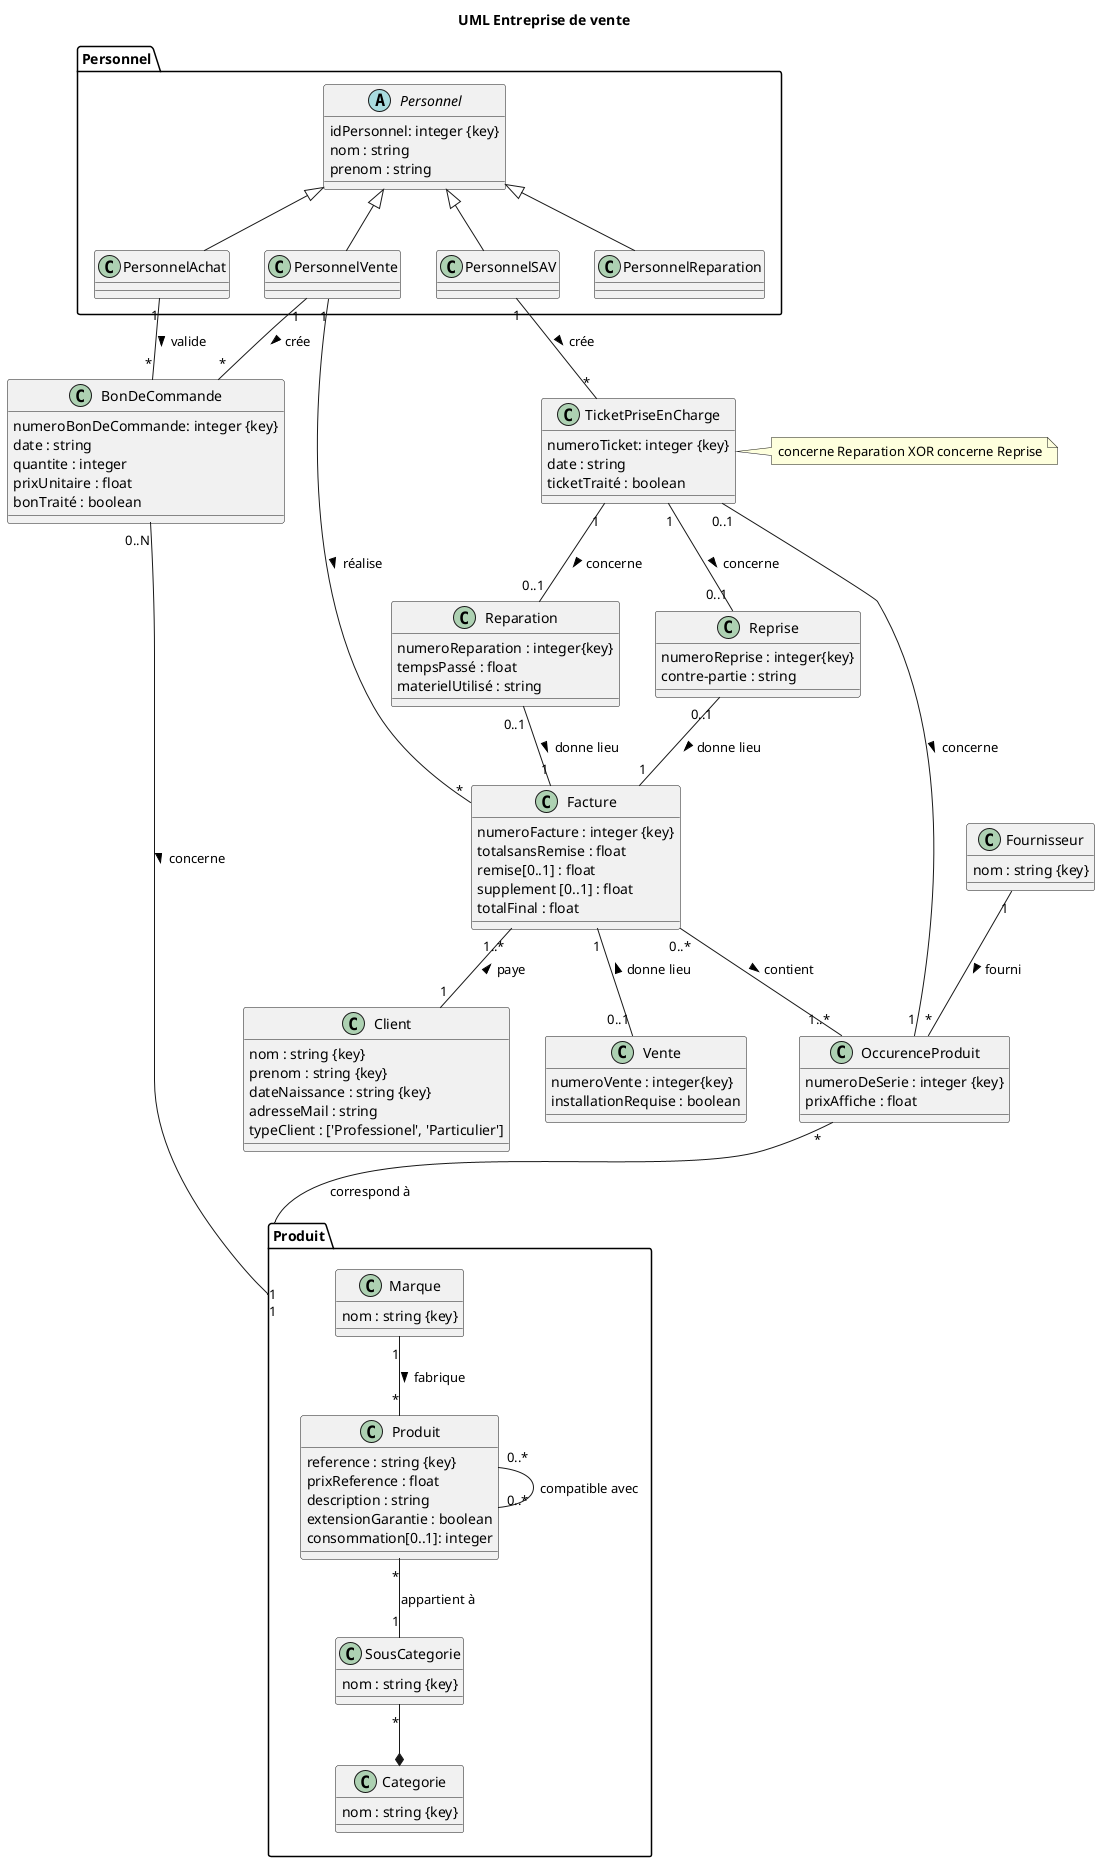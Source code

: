 @startuml
title UML Entreprise de vente

package Produit {

class Produit {
  reference : string {key}
  prixReference : float
  description : string
  extensionGarantie : boolean
  consommation[0..1]: integer
}


Produit "0..*" --  "0..*" Produit : compatible avec

Marque "1" -- "*" Produit : fabrique >

class Marque {
	nom : string {key}
}

class Categorie {
	nom : string {key}
}

class SousCategorie {
	nom : string {key}
}

SousCategorie "*" --* Categorie
Produit  "*" -- "1" SousCategorie : appartient à
}


class OccurenceProduit {
  numeroDeSerie : integer {key}
  prixAffiche : float
}

OccurenceProduit  "*" -- "1" Produit : correspond à

class Fournisseur {
	nom : string {key}
}

Fournisseur "1" -- "*" OccurenceProduit : fourni >

class Facture {
  numeroFacture : integer {key}
  totalsansRemise : float 
  remise[0..1] : float
  supplement [0..1] : float
  totalFinal : float
}


class Client { 
  nom : string {key}
  prenom : string {key}
  dateNaissance : string {key}
  adresseMail : string
  typeClient : ['Professionel', 'Particulier']
}
Facture "1..*" -- "1" Client : paye <

Facture "0..*" -- "1..*" OccurenceProduit : contient >


package Personnel {
  
abstract class Personnel {
  idPersonnel: integer {key}
  nom : string 
  prenom : string 
}

class PersonnelAchat{
}

class PersonnelVente{
}

class PersonnelSAV{
}

class PersonnelReparation{
}

Personnel <|-- PersonnelAchat
Personnel <|-- PersonnelVente
Personnel <|-- PersonnelReparation
Personnel <|-- PersonnelSAV
}

PersonnelVente "1" -- "*" Facture : réalise >
PersonnelSAV "1" -- "*" TicketPriseEnCharge : crée >
PersonnelAchat "1" -- "*" BonDeCommande : valide >
PersonnelVente "1" -- "*" BonDeCommande : crée >

class TicketPriseEnCharge {
  numeroTicket: integer {key}
  date : string 
  ticketTraité : boolean
}
TicketPriseEnCharge "0..1" -- "1" OccurenceProduit: concerne >

class BonDeCommande {
  numeroBonDeCommande: integer {key}
  date : string
  quantite : integer
  prixUnitaire : float
  bonTraité : boolean
}

BonDeCommande "0..N" -- "1" Produit: concerne >

class Reparation  {
  numeroReparation : integer{key}
  tempsPassé : float 
  materielUtilisé : string
}

class Reprise  {
  numeroReprise : integer{key}
  contre-partie : string
}


note right of TicketPriseEnCharge
    concerne Reparation XOR concerne Reprise
end note
TicketPriseEnCharge "1" -- "0..1" Reparation : concerne >
Reparation "0..1" -- "1" Facture : donne lieu >
TicketPriseEnCharge "1" -- "0..1" Reprise : concerne >
Reprise "0..1" -- "1" Facture : donne lieu >

Facture "1" -- "0..1" Vente : donne lieu <
class Vente  {
  numeroVente : integer{key}
  installationRequise : boolean 
}
@enduml